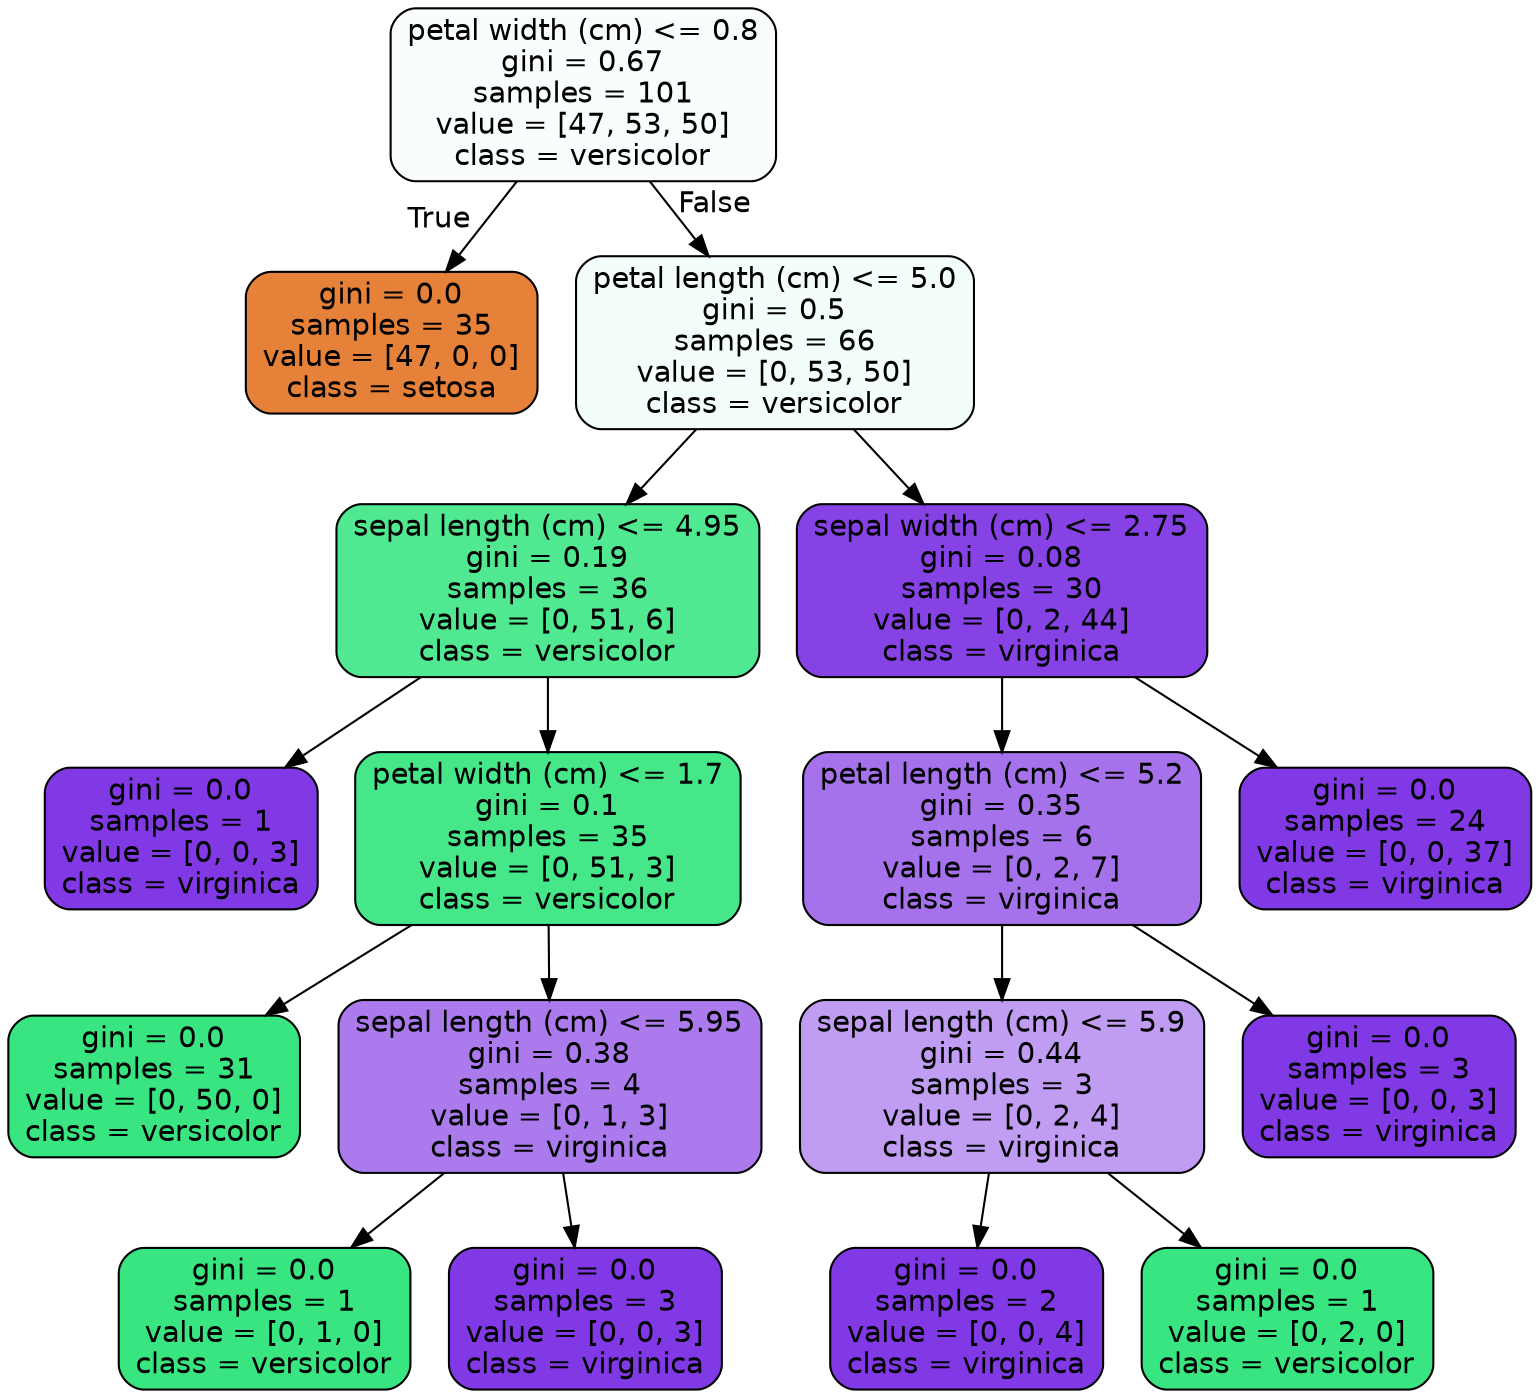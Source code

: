 digraph Tree {
node [shape=box, style="filled, rounded", color="black", fontname=helvetica] ;
edge [fontname=helvetica] ;
0 [label="petal width (cm) <= 0.8\ngini = 0.67\nsamples = 101\nvalue = [47, 53, 50]\nclass = versicolor", fillcolor="#f9fefb"] ;
1 [label="gini = 0.0\nsamples = 35\nvalue = [47, 0, 0]\nclass = setosa", fillcolor="#e58139"] ;
0 -> 1 [labeldistance=2.5, labelangle=45, headlabel="True"] ;
2 [label="petal length (cm) <= 5.0\ngini = 0.5\nsamples = 66\nvalue = [0, 53, 50]\nclass = versicolor", fillcolor="#f4fef8"] ;
0 -> 2 [labeldistance=2.5, labelangle=-45, headlabel="False"] ;
3 [label="sepal length (cm) <= 4.95\ngini = 0.19\nsamples = 36\nvalue = [0, 51, 6]\nclass = versicolor", fillcolor="#50e890"] ;
2 -> 3 ;
4 [label="gini = 0.0\nsamples = 1\nvalue = [0, 0, 3]\nclass = virginica", fillcolor="#8139e5"] ;
3 -> 4 ;
5 [label="petal width (cm) <= 1.7\ngini = 0.1\nsamples = 35\nvalue = [0, 51, 3]\nclass = versicolor", fillcolor="#45e788"] ;
3 -> 5 ;
6 [label="gini = 0.0\nsamples = 31\nvalue = [0, 50, 0]\nclass = versicolor", fillcolor="#39e581"] ;
5 -> 6 ;
7 [label="sepal length (cm) <= 5.95\ngini = 0.38\nsamples = 4\nvalue = [0, 1, 3]\nclass = virginica", fillcolor="#ab7bee"] ;
5 -> 7 ;
8 [label="gini = 0.0\nsamples = 1\nvalue = [0, 1, 0]\nclass = versicolor", fillcolor="#39e581"] ;
7 -> 8 ;
9 [label="gini = 0.0\nsamples = 3\nvalue = [0, 0, 3]\nclass = virginica", fillcolor="#8139e5"] ;
7 -> 9 ;
10 [label="sepal width (cm) <= 2.75\ngini = 0.08\nsamples = 30\nvalue = [0, 2, 44]\nclass = virginica", fillcolor="#8742e6"] ;
2 -> 10 ;
11 [label="petal length (cm) <= 5.2\ngini = 0.35\nsamples = 6\nvalue = [0, 2, 7]\nclass = virginica", fillcolor="#a572ec"] ;
10 -> 11 ;
12 [label="sepal length (cm) <= 5.9\ngini = 0.44\nsamples = 3\nvalue = [0, 2, 4]\nclass = virginica", fillcolor="#c09cf2"] ;
11 -> 12 ;
13 [label="gini = 0.0\nsamples = 2\nvalue = [0, 0, 4]\nclass = virginica", fillcolor="#8139e5"] ;
12 -> 13 ;
14 [label="gini = 0.0\nsamples = 1\nvalue = [0, 2, 0]\nclass = versicolor", fillcolor="#39e581"] ;
12 -> 14 ;
15 [label="gini = 0.0\nsamples = 3\nvalue = [0, 0, 3]\nclass = virginica", fillcolor="#8139e5"] ;
11 -> 15 ;
16 [label="gini = 0.0\nsamples = 24\nvalue = [0, 0, 37]\nclass = virginica", fillcolor="#8139e5"] ;
10 -> 16 ;
}